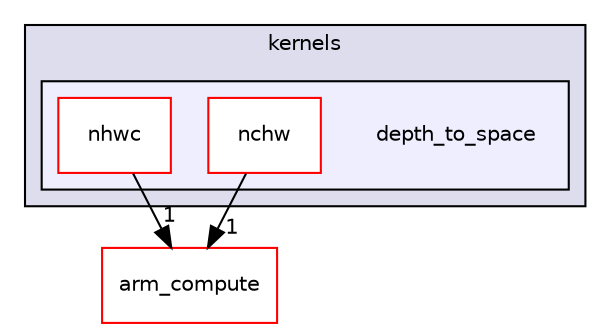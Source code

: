 digraph "src/cpu/kernels/depth_to_space" {
  compound=true
  node [ fontsize="10", fontname="Helvetica"];
  edge [ labelfontsize="10", labelfontname="Helvetica"];
  subgraph clusterdir_1de7bcbbdec2bf3559cb3c688662d4f5 {
    graph [ bgcolor="#ddddee", pencolor="black", label="kernels" fontname="Helvetica", fontsize="10", URL="dir_1de7bcbbdec2bf3559cb3c688662d4f5.xhtml"]
  subgraph clusterdir_40191566c84c2de2358bfd3154ec47bb {
    graph [ bgcolor="#eeeeff", pencolor="black", label="" URL="dir_40191566c84c2de2358bfd3154ec47bb.xhtml"];
    dir_40191566c84c2de2358bfd3154ec47bb [shape=plaintext label="depth_to_space"];
  dir_0285cdc644039d73874d4a0bf905b82a [shape=box label="nchw" fillcolor="white" style="filled" color="red" URL="dir_0285cdc644039d73874d4a0bf905b82a.xhtml"];
  dir_d55e5f0a164b08c63857c20954003ea9 [shape=box label="nhwc" fillcolor="white" style="filled" color="red" URL="dir_d55e5f0a164b08c63857c20954003ea9.xhtml"];
  }
  }
  dir_214608ef36d61442cb2b0c1c4e9a7def [shape=box label="arm_compute" fillcolor="white" style="filled" color="red" URL="dir_214608ef36d61442cb2b0c1c4e9a7def.xhtml"];
  dir_d55e5f0a164b08c63857c20954003ea9->dir_214608ef36d61442cb2b0c1c4e9a7def [headlabel="1", labeldistance=1.5 headhref="dir_000486_000000.xhtml"];
  dir_0285cdc644039d73874d4a0bf905b82a->dir_214608ef36d61442cb2b0c1c4e9a7def [headlabel="1", labeldistance=1.5 headhref="dir_000484_000000.xhtml"];
}
